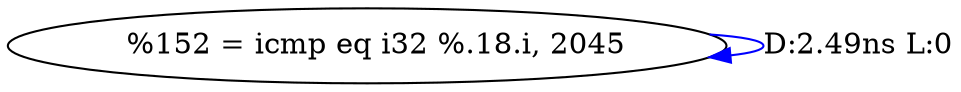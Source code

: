 digraph {
Node0x3749b40[label="  %152 = icmp eq i32 %.18.i, 2045"];
Node0x3749b40 -> Node0x3749b40[label="D:2.49ns L:0",color=blue];
}
